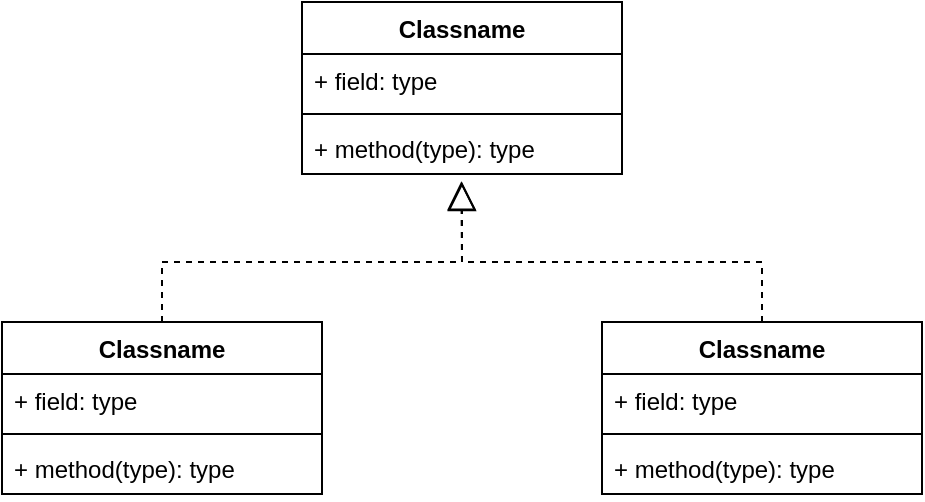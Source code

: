 <mxfile version="20.2.8" type="github">
  <diagram id="sejLfzQgxGsqOXQh9A5s" name="第 1 页">
    <mxGraphModel dx="848" dy="495" grid="1" gridSize="10" guides="1" tooltips="1" connect="1" arrows="1" fold="1" page="1" pageScale="1" pageWidth="827" pageHeight="1169" math="0" shadow="0">
      <root>
        <mxCell id="0" />
        <mxCell id="1" parent="0" />
        <mxCell id="BfisKLKWclAd8MAcUEok-5" value="Classname" style="swimlane;fontStyle=1;align=center;verticalAlign=top;childLayout=stackLayout;horizontal=1;startSize=26;horizontalStack=0;resizeParent=1;resizeParentMax=0;resizeLast=0;collapsible=1;marginBottom=0;" vertex="1" parent="1">
          <mxGeometry x="380" y="370" width="160" height="86" as="geometry" />
        </mxCell>
        <mxCell id="BfisKLKWclAd8MAcUEok-6" value="+ field: type" style="text;strokeColor=none;fillColor=none;align=left;verticalAlign=top;spacingLeft=4;spacingRight=4;overflow=hidden;rotatable=0;points=[[0,0.5],[1,0.5]];portConstraint=eastwest;" vertex="1" parent="BfisKLKWclAd8MAcUEok-5">
          <mxGeometry y="26" width="160" height="26" as="geometry" />
        </mxCell>
        <mxCell id="BfisKLKWclAd8MAcUEok-7" value="" style="line;strokeWidth=1;fillColor=none;align=left;verticalAlign=middle;spacingTop=-1;spacingLeft=3;spacingRight=3;rotatable=0;labelPosition=right;points=[];portConstraint=eastwest;strokeColor=inherit;" vertex="1" parent="BfisKLKWclAd8MAcUEok-5">
          <mxGeometry y="52" width="160" height="8" as="geometry" />
        </mxCell>
        <mxCell id="BfisKLKWclAd8MAcUEok-8" value="+ method(type): type" style="text;strokeColor=none;fillColor=none;align=left;verticalAlign=top;spacingLeft=4;spacingRight=4;overflow=hidden;rotatable=0;points=[[0,0.5],[1,0.5]];portConstraint=eastwest;" vertex="1" parent="BfisKLKWclAd8MAcUEok-5">
          <mxGeometry y="60" width="160" height="26" as="geometry" />
        </mxCell>
        <mxCell id="BfisKLKWclAd8MAcUEok-9" value="Classname" style="swimlane;fontStyle=1;align=center;verticalAlign=top;childLayout=stackLayout;horizontal=1;startSize=26;horizontalStack=0;resizeParent=1;resizeParentMax=0;resizeLast=0;collapsible=1;marginBottom=0;" vertex="1" parent="1">
          <mxGeometry x="80" y="370" width="160" height="86" as="geometry" />
        </mxCell>
        <mxCell id="BfisKLKWclAd8MAcUEok-26" value="" style="endArrow=block;dashed=1;endFill=0;endSize=12;html=1;rounded=0;entryX=0.498;entryY=1.138;entryDx=0;entryDy=0;entryPerimeter=0;" edge="1" parent="BfisKLKWclAd8MAcUEok-9" target="BfisKLKWclAd8MAcUEok-19">
          <mxGeometry width="160" relative="1" as="geometry">
            <mxPoint x="80" as="sourcePoint" />
            <mxPoint x="240" as="targetPoint" />
            <Array as="points">
              <mxPoint x="80" y="-20" />
              <mxPoint x="80" y="-30" />
              <mxPoint x="230" y="-30" />
            </Array>
          </mxGeometry>
        </mxCell>
        <mxCell id="BfisKLKWclAd8MAcUEok-10" value="+ field: type" style="text;strokeColor=none;fillColor=none;align=left;verticalAlign=top;spacingLeft=4;spacingRight=4;overflow=hidden;rotatable=0;points=[[0,0.5],[1,0.5]];portConstraint=eastwest;" vertex="1" parent="BfisKLKWclAd8MAcUEok-9">
          <mxGeometry y="26" width="160" height="26" as="geometry" />
        </mxCell>
        <mxCell id="BfisKLKWclAd8MAcUEok-11" value="" style="line;strokeWidth=1;fillColor=none;align=left;verticalAlign=middle;spacingTop=-1;spacingLeft=3;spacingRight=3;rotatable=0;labelPosition=right;points=[];portConstraint=eastwest;strokeColor=inherit;" vertex="1" parent="BfisKLKWclAd8MAcUEok-9">
          <mxGeometry y="52" width="160" height="8" as="geometry" />
        </mxCell>
        <mxCell id="BfisKLKWclAd8MAcUEok-12" value="+ method(type): type" style="text;strokeColor=none;fillColor=none;align=left;verticalAlign=top;spacingLeft=4;spacingRight=4;overflow=hidden;rotatable=0;points=[[0,0.5],[1,0.5]];portConstraint=eastwest;" vertex="1" parent="BfisKLKWclAd8MAcUEok-9">
          <mxGeometry y="60" width="160" height="26" as="geometry" />
        </mxCell>
        <mxCell id="BfisKLKWclAd8MAcUEok-16" value="Classname" style="swimlane;fontStyle=1;align=center;verticalAlign=top;childLayout=stackLayout;horizontal=1;startSize=26;horizontalStack=0;resizeParent=1;resizeParentMax=0;resizeLast=0;collapsible=1;marginBottom=0;" vertex="1" parent="1">
          <mxGeometry x="230" y="210" width="160" height="86" as="geometry" />
        </mxCell>
        <mxCell id="BfisKLKWclAd8MAcUEok-17" value="+ field: type" style="text;strokeColor=none;fillColor=none;align=left;verticalAlign=top;spacingLeft=4;spacingRight=4;overflow=hidden;rotatable=0;points=[[0,0.5],[1,0.5]];portConstraint=eastwest;" vertex="1" parent="BfisKLKWclAd8MAcUEok-16">
          <mxGeometry y="26" width="160" height="26" as="geometry" />
        </mxCell>
        <mxCell id="BfisKLKWclAd8MAcUEok-18" value="" style="line;strokeWidth=1;fillColor=none;align=left;verticalAlign=middle;spacingTop=-1;spacingLeft=3;spacingRight=3;rotatable=0;labelPosition=right;points=[];portConstraint=eastwest;strokeColor=inherit;" vertex="1" parent="BfisKLKWclAd8MAcUEok-16">
          <mxGeometry y="52" width="160" height="8" as="geometry" />
        </mxCell>
        <mxCell id="BfisKLKWclAd8MAcUEok-19" value="+ method(type): type" style="text;strokeColor=none;fillColor=none;align=left;verticalAlign=top;spacingLeft=4;spacingRight=4;overflow=hidden;rotatable=0;points=[[0,0.5],[1,0.5]];portConstraint=eastwest;" vertex="1" parent="BfisKLKWclAd8MAcUEok-16">
          <mxGeometry y="60" width="160" height="26" as="geometry" />
        </mxCell>
        <mxCell id="BfisKLKWclAd8MAcUEok-27" value="" style="endArrow=block;dashed=1;endFill=0;endSize=12;html=1;rounded=0;exitX=0.5;exitY=0;exitDx=0;exitDy=0;" edge="1" parent="1" source="BfisKLKWclAd8MAcUEok-5">
          <mxGeometry width="160" relative="1" as="geometry">
            <mxPoint x="370" y="360" as="sourcePoint" />
            <mxPoint x="310" y="300" as="targetPoint" />
            <Array as="points">
              <mxPoint x="460" y="340" />
              <mxPoint x="310" y="340" />
            </Array>
          </mxGeometry>
        </mxCell>
      </root>
    </mxGraphModel>
  </diagram>
</mxfile>
